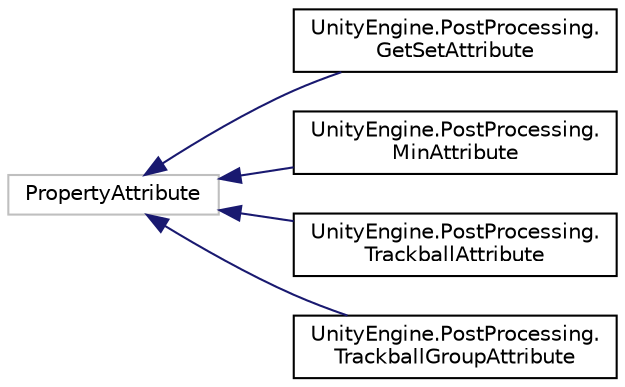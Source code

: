 digraph "Graphical Class Hierarchy"
{
  edge [fontname="Helvetica",fontsize="10",labelfontname="Helvetica",labelfontsize="10"];
  node [fontname="Helvetica",fontsize="10",shape=record];
  rankdir="LR";
  Node55 [label="PropertyAttribute",height=0.2,width=0.4,color="grey75", fillcolor="white", style="filled"];
  Node55 -> Node0 [dir="back",color="midnightblue",fontsize="10",style="solid",fontname="Helvetica"];
  Node0 [label="UnityEngine.PostProcessing.\lGetSetAttribute",height=0.2,width=0.4,color="black", fillcolor="white", style="filled",URL="$class_unity_engine_1_1_post_processing_1_1_get_set_attribute.html"];
  Node55 -> Node57 [dir="back",color="midnightblue",fontsize="10",style="solid",fontname="Helvetica"];
  Node57 [label="UnityEngine.PostProcessing.\lMinAttribute",height=0.2,width=0.4,color="black", fillcolor="white", style="filled",URL="$class_unity_engine_1_1_post_processing_1_1_min_attribute.html"];
  Node55 -> Node58 [dir="back",color="midnightblue",fontsize="10",style="solid",fontname="Helvetica"];
  Node58 [label="UnityEngine.PostProcessing.\lTrackballAttribute",height=0.2,width=0.4,color="black", fillcolor="white", style="filled",URL="$class_unity_engine_1_1_post_processing_1_1_trackball_attribute.html"];
  Node55 -> Node59 [dir="back",color="midnightblue",fontsize="10",style="solid",fontname="Helvetica"];
  Node59 [label="UnityEngine.PostProcessing.\lTrackballGroupAttribute",height=0.2,width=0.4,color="black", fillcolor="white", style="filled",URL="$class_unity_engine_1_1_post_processing_1_1_trackball_group_attribute.html"];
}
